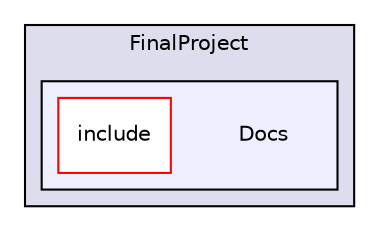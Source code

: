 digraph "D:/Documents/LocalProjects/C/FinalProject/FinalProject/Docs" {
  compound=true
  node [ fontsize="10", fontname="Helvetica"];
  edge [ labelfontsize="10", labelfontname="Helvetica"];
  subgraph clusterdir_bae05f8677d2234cc443db0b7b38d15a {
    graph [ bgcolor="#ddddee", pencolor="black", label="FinalProject" fontname="Helvetica", fontsize="10", URL="dir_bae05f8677d2234cc443db0b7b38d15a.html"]
  subgraph clusterdir_faab23e871edbd168169ca65514cd9f3 {
    graph [ bgcolor="#eeeeff", pencolor="black", label="" URL="dir_faab23e871edbd168169ca65514cd9f3.html"];
    dir_faab23e871edbd168169ca65514cd9f3 [shape=plaintext label="Docs"];
    dir_7bbb17c45052c1fedbc13c91100d3f17 [shape=box label="include" color="red" fillcolor="white" style="filled" URL="dir_7bbb17c45052c1fedbc13c91100d3f17.html"];
  }
  }
}
